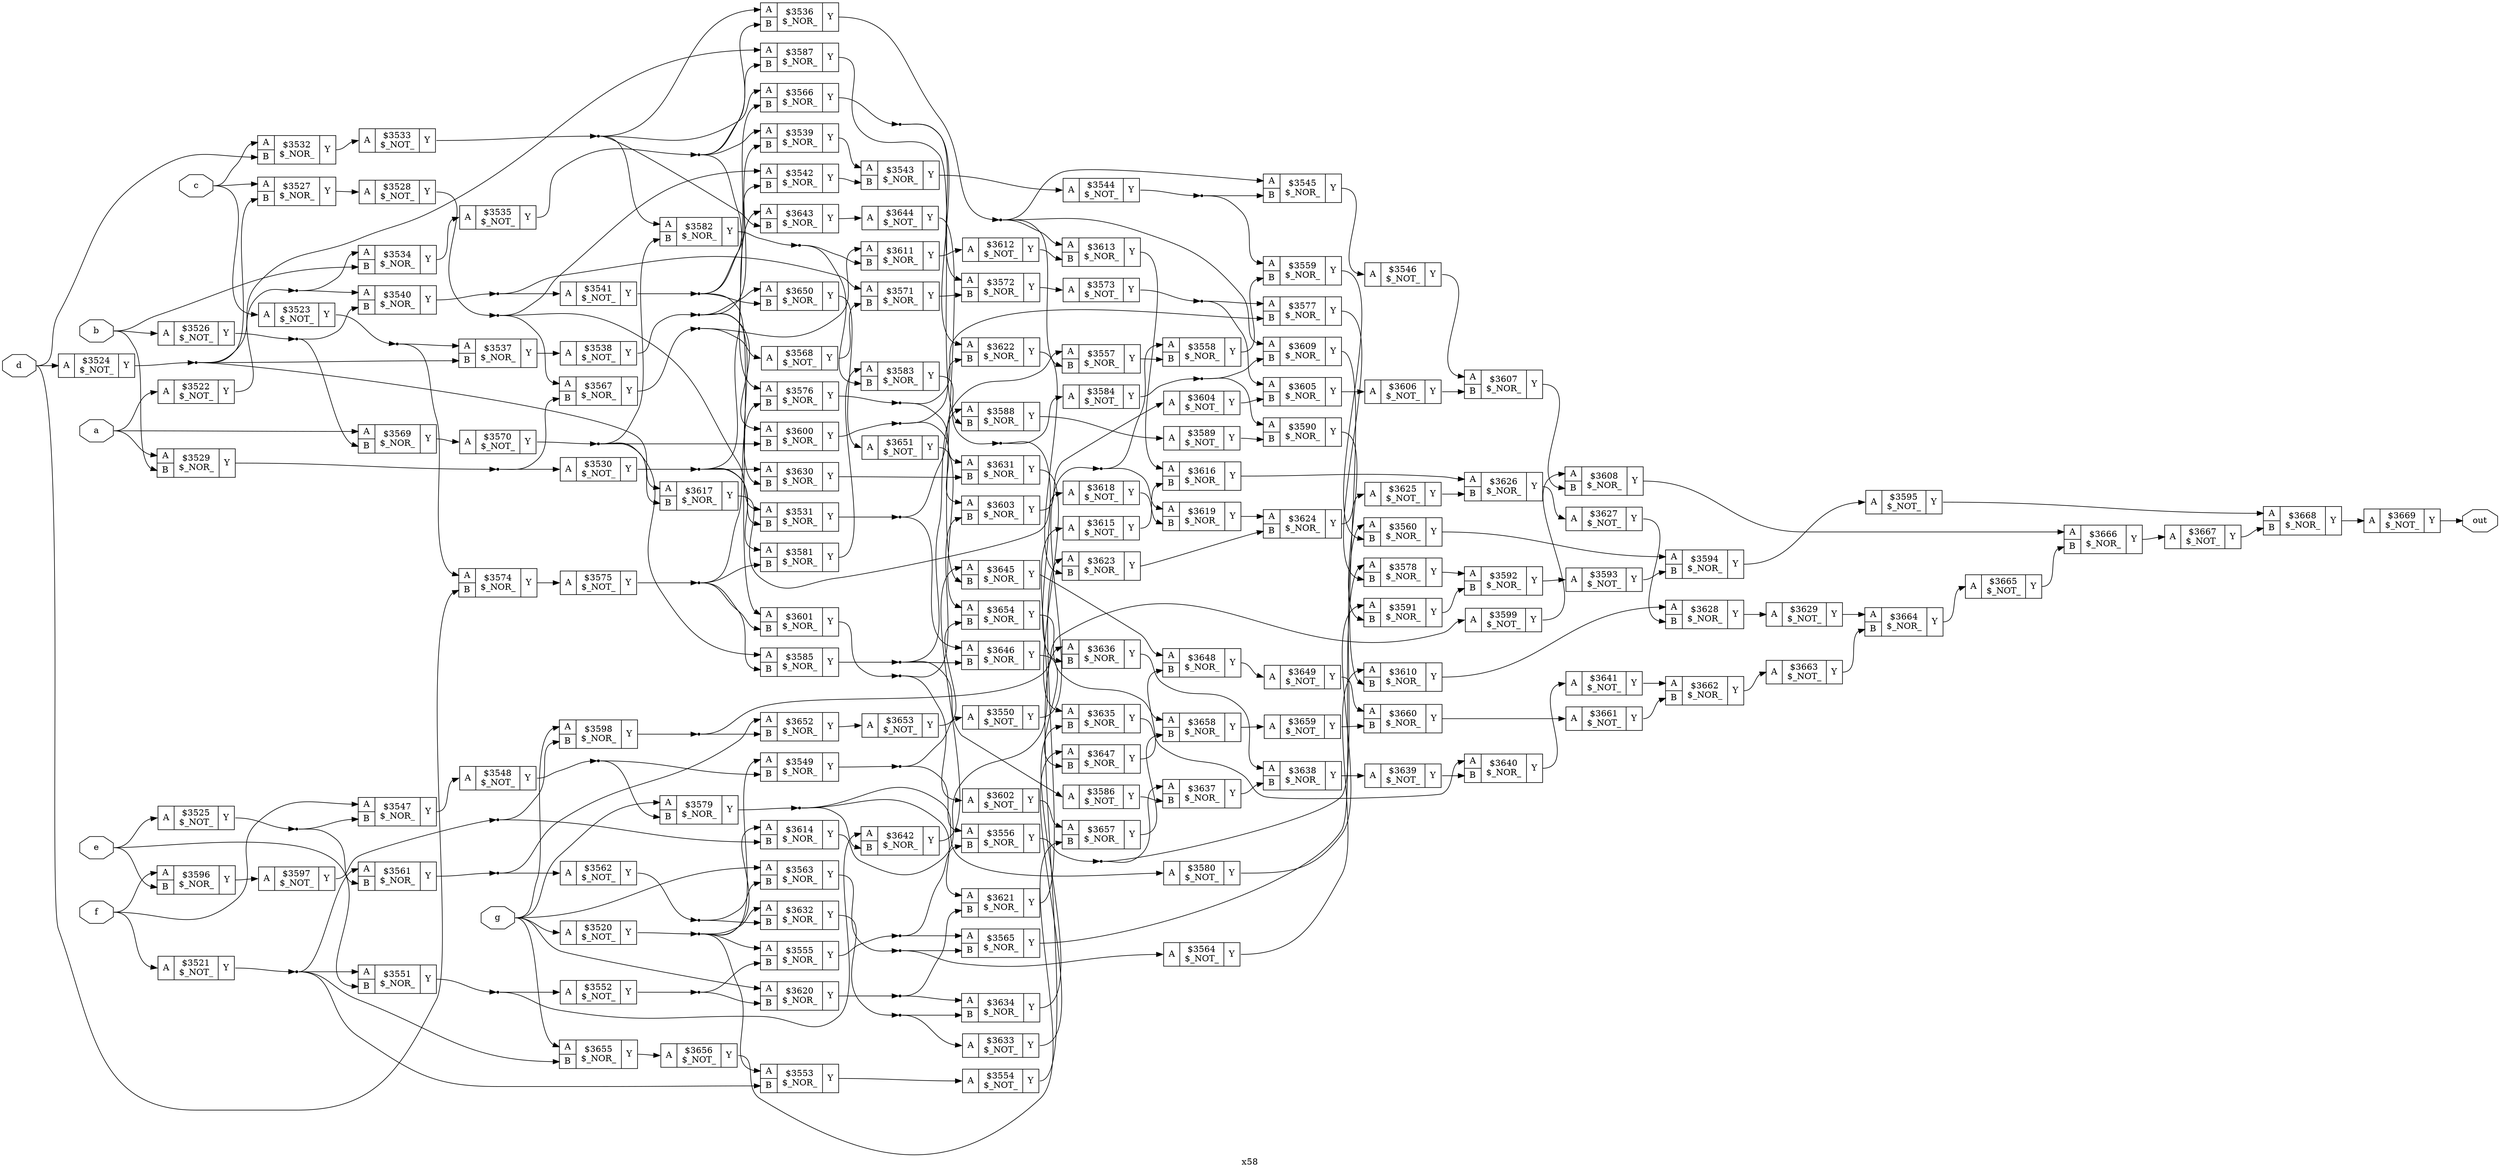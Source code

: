 digraph "x58" {
label="x58";
rankdir="LR";
remincross=true;
n150 [ shape=octagon, label="a", color="black", fontcolor="black" ];
n151 [ shape=octagon, label="b", color="black", fontcolor="black" ];
n152 [ shape=octagon, label="c", color="black", fontcolor="black" ];
n153 [ shape=octagon, label="d", color="black", fontcolor="black" ];
n154 [ shape=octagon, label="e", color="black", fontcolor="black" ];
n155 [ shape=octagon, label="f", color="black", fontcolor="black" ];
n156 [ shape=octagon, label="g", color="black", fontcolor="black" ];
n157 [ shape=octagon, label="out", color="black", fontcolor="black" ];
c160 [ shape=record, label="{{<p158> A}|$3520\n$_NOT_|{<p159> Y}}" ];
c161 [ shape=record, label="{{<p158> A}|$3521\n$_NOT_|{<p159> Y}}" ];
c162 [ shape=record, label="{{<p158> A}|$3522\n$_NOT_|{<p159> Y}}" ];
c163 [ shape=record, label="{{<p158> A}|$3523\n$_NOT_|{<p159> Y}}" ];
c164 [ shape=record, label="{{<p158> A}|$3524\n$_NOT_|{<p159> Y}}" ];
c165 [ shape=record, label="{{<p158> A}|$3525\n$_NOT_|{<p159> Y}}" ];
c166 [ shape=record, label="{{<p158> A}|$3526\n$_NOT_|{<p159> Y}}" ];
c168 [ shape=record, label="{{<p158> A|<p167> B}|$3527\n$_NOR_|{<p159> Y}}" ];
c169 [ shape=record, label="{{<p158> A}|$3528\n$_NOT_|{<p159> Y}}" ];
c170 [ shape=record, label="{{<p158> A|<p167> B}|$3529\n$_NOR_|{<p159> Y}}" ];
c171 [ shape=record, label="{{<p158> A}|$3530\n$_NOT_|{<p159> Y}}" ];
c172 [ shape=record, label="{{<p158> A|<p167> B}|$3531\n$_NOR_|{<p159> Y}}" ];
c173 [ shape=record, label="{{<p158> A|<p167> B}|$3532\n$_NOR_|{<p159> Y}}" ];
c174 [ shape=record, label="{{<p158> A}|$3533\n$_NOT_|{<p159> Y}}" ];
c175 [ shape=record, label="{{<p158> A|<p167> B}|$3534\n$_NOR_|{<p159> Y}}" ];
c176 [ shape=record, label="{{<p158> A}|$3535\n$_NOT_|{<p159> Y}}" ];
c177 [ shape=record, label="{{<p158> A|<p167> B}|$3536\n$_NOR_|{<p159> Y}}" ];
c178 [ shape=record, label="{{<p158> A|<p167> B}|$3537\n$_NOR_|{<p159> Y}}" ];
c179 [ shape=record, label="{{<p158> A}|$3538\n$_NOT_|{<p159> Y}}" ];
c180 [ shape=record, label="{{<p158> A|<p167> B}|$3539\n$_NOR_|{<p159> Y}}" ];
c181 [ shape=record, label="{{<p158> A|<p167> B}|$3540\n$_NOR_|{<p159> Y}}" ];
c182 [ shape=record, label="{{<p158> A}|$3541\n$_NOT_|{<p159> Y}}" ];
c183 [ shape=record, label="{{<p158> A|<p167> B}|$3542\n$_NOR_|{<p159> Y}}" ];
c184 [ shape=record, label="{{<p158> A|<p167> B}|$3543\n$_NOR_|{<p159> Y}}" ];
c185 [ shape=record, label="{{<p158> A}|$3544\n$_NOT_|{<p159> Y}}" ];
c186 [ shape=record, label="{{<p158> A|<p167> B}|$3545\n$_NOR_|{<p159> Y}}" ];
c187 [ shape=record, label="{{<p158> A}|$3546\n$_NOT_|{<p159> Y}}" ];
c188 [ shape=record, label="{{<p158> A|<p167> B}|$3547\n$_NOR_|{<p159> Y}}" ];
c189 [ shape=record, label="{{<p158> A}|$3548\n$_NOT_|{<p159> Y}}" ];
c190 [ shape=record, label="{{<p158> A|<p167> B}|$3549\n$_NOR_|{<p159> Y}}" ];
c191 [ shape=record, label="{{<p158> A}|$3550\n$_NOT_|{<p159> Y}}" ];
c192 [ shape=record, label="{{<p158> A|<p167> B}|$3551\n$_NOR_|{<p159> Y}}" ];
c193 [ shape=record, label="{{<p158> A}|$3552\n$_NOT_|{<p159> Y}}" ];
c194 [ shape=record, label="{{<p158> A|<p167> B}|$3553\n$_NOR_|{<p159> Y}}" ];
c195 [ shape=record, label="{{<p158> A}|$3554\n$_NOT_|{<p159> Y}}" ];
c196 [ shape=record, label="{{<p158> A|<p167> B}|$3555\n$_NOR_|{<p159> Y}}" ];
c197 [ shape=record, label="{{<p158> A|<p167> B}|$3556\n$_NOR_|{<p159> Y}}" ];
c198 [ shape=record, label="{{<p158> A|<p167> B}|$3557\n$_NOR_|{<p159> Y}}" ];
c199 [ shape=record, label="{{<p158> A|<p167> B}|$3558\n$_NOR_|{<p159> Y}}" ];
c200 [ shape=record, label="{{<p158> A|<p167> B}|$3559\n$_NOR_|{<p159> Y}}" ];
c201 [ shape=record, label="{{<p158> A|<p167> B}|$3560\n$_NOR_|{<p159> Y}}" ];
c202 [ shape=record, label="{{<p158> A|<p167> B}|$3561\n$_NOR_|{<p159> Y}}" ];
c203 [ shape=record, label="{{<p158> A}|$3562\n$_NOT_|{<p159> Y}}" ];
c204 [ shape=record, label="{{<p158> A|<p167> B}|$3563\n$_NOR_|{<p159> Y}}" ];
c205 [ shape=record, label="{{<p158> A}|$3564\n$_NOT_|{<p159> Y}}" ];
c206 [ shape=record, label="{{<p158> A|<p167> B}|$3565\n$_NOR_|{<p159> Y}}" ];
c207 [ shape=record, label="{{<p158> A|<p167> B}|$3566\n$_NOR_|{<p159> Y}}" ];
c208 [ shape=record, label="{{<p158> A|<p167> B}|$3567\n$_NOR_|{<p159> Y}}" ];
c209 [ shape=record, label="{{<p158> A}|$3568\n$_NOT_|{<p159> Y}}" ];
c210 [ shape=record, label="{{<p158> A|<p167> B}|$3569\n$_NOR_|{<p159> Y}}" ];
c211 [ shape=record, label="{{<p158> A}|$3570\n$_NOT_|{<p159> Y}}" ];
c212 [ shape=record, label="{{<p158> A|<p167> B}|$3571\n$_NOR_|{<p159> Y}}" ];
c213 [ shape=record, label="{{<p158> A|<p167> B}|$3572\n$_NOR_|{<p159> Y}}" ];
c214 [ shape=record, label="{{<p158> A}|$3573\n$_NOT_|{<p159> Y}}" ];
c215 [ shape=record, label="{{<p158> A|<p167> B}|$3574\n$_NOR_|{<p159> Y}}" ];
c216 [ shape=record, label="{{<p158> A}|$3575\n$_NOT_|{<p159> Y}}" ];
c217 [ shape=record, label="{{<p158> A|<p167> B}|$3576\n$_NOR_|{<p159> Y}}" ];
c218 [ shape=record, label="{{<p158> A|<p167> B}|$3577\n$_NOR_|{<p159> Y}}" ];
c219 [ shape=record, label="{{<p158> A|<p167> B}|$3578\n$_NOR_|{<p159> Y}}" ];
c220 [ shape=record, label="{{<p158> A|<p167> B}|$3579\n$_NOR_|{<p159> Y}}" ];
c221 [ shape=record, label="{{<p158> A}|$3580\n$_NOT_|{<p159> Y}}" ];
c222 [ shape=record, label="{{<p158> A|<p167> B}|$3581\n$_NOR_|{<p159> Y}}" ];
c223 [ shape=record, label="{{<p158> A|<p167> B}|$3582\n$_NOR_|{<p159> Y}}" ];
c224 [ shape=record, label="{{<p158> A|<p167> B}|$3583\n$_NOR_|{<p159> Y}}" ];
c225 [ shape=record, label="{{<p158> A}|$3584\n$_NOT_|{<p159> Y}}" ];
c226 [ shape=record, label="{{<p158> A|<p167> B}|$3585\n$_NOR_|{<p159> Y}}" ];
c227 [ shape=record, label="{{<p158> A}|$3586\n$_NOT_|{<p159> Y}}" ];
c228 [ shape=record, label="{{<p158> A|<p167> B}|$3587\n$_NOR_|{<p159> Y}}" ];
c229 [ shape=record, label="{{<p158> A|<p167> B}|$3588\n$_NOR_|{<p159> Y}}" ];
c230 [ shape=record, label="{{<p158> A}|$3589\n$_NOT_|{<p159> Y}}" ];
c231 [ shape=record, label="{{<p158> A|<p167> B}|$3590\n$_NOR_|{<p159> Y}}" ];
c232 [ shape=record, label="{{<p158> A|<p167> B}|$3591\n$_NOR_|{<p159> Y}}" ];
c233 [ shape=record, label="{{<p158> A|<p167> B}|$3592\n$_NOR_|{<p159> Y}}" ];
c234 [ shape=record, label="{{<p158> A}|$3593\n$_NOT_|{<p159> Y}}" ];
c235 [ shape=record, label="{{<p158> A|<p167> B}|$3594\n$_NOR_|{<p159> Y}}" ];
c236 [ shape=record, label="{{<p158> A}|$3595\n$_NOT_|{<p159> Y}}" ];
c237 [ shape=record, label="{{<p158> A|<p167> B}|$3596\n$_NOR_|{<p159> Y}}" ];
c238 [ shape=record, label="{{<p158> A}|$3597\n$_NOT_|{<p159> Y}}" ];
c239 [ shape=record, label="{{<p158> A|<p167> B}|$3598\n$_NOR_|{<p159> Y}}" ];
c240 [ shape=record, label="{{<p158> A}|$3599\n$_NOT_|{<p159> Y}}" ];
c241 [ shape=record, label="{{<p158> A|<p167> B}|$3600\n$_NOR_|{<p159> Y}}" ];
c242 [ shape=record, label="{{<p158> A|<p167> B}|$3601\n$_NOR_|{<p159> Y}}" ];
c243 [ shape=record, label="{{<p158> A}|$3602\n$_NOT_|{<p159> Y}}" ];
c244 [ shape=record, label="{{<p158> A|<p167> B}|$3603\n$_NOR_|{<p159> Y}}" ];
c245 [ shape=record, label="{{<p158> A}|$3604\n$_NOT_|{<p159> Y}}" ];
c246 [ shape=record, label="{{<p158> A|<p167> B}|$3605\n$_NOR_|{<p159> Y}}" ];
c247 [ shape=record, label="{{<p158> A}|$3606\n$_NOT_|{<p159> Y}}" ];
c248 [ shape=record, label="{{<p158> A|<p167> B}|$3607\n$_NOR_|{<p159> Y}}" ];
c249 [ shape=record, label="{{<p158> A|<p167> B}|$3608\n$_NOR_|{<p159> Y}}" ];
c250 [ shape=record, label="{{<p158> A|<p167> B}|$3609\n$_NOR_|{<p159> Y}}" ];
c251 [ shape=record, label="{{<p158> A|<p167> B}|$3610\n$_NOR_|{<p159> Y}}" ];
c252 [ shape=record, label="{{<p158> A|<p167> B}|$3611\n$_NOR_|{<p159> Y}}" ];
c253 [ shape=record, label="{{<p158> A}|$3612\n$_NOT_|{<p159> Y}}" ];
c254 [ shape=record, label="{{<p158> A|<p167> B}|$3613\n$_NOR_|{<p159> Y}}" ];
c255 [ shape=record, label="{{<p158> A|<p167> B}|$3614\n$_NOR_|{<p159> Y}}" ];
c256 [ shape=record, label="{{<p158> A}|$3615\n$_NOT_|{<p159> Y}}" ];
c257 [ shape=record, label="{{<p158> A|<p167> B}|$3616\n$_NOR_|{<p159> Y}}" ];
c258 [ shape=record, label="{{<p158> A|<p167> B}|$3617\n$_NOR_|{<p159> Y}}" ];
c259 [ shape=record, label="{{<p158> A}|$3618\n$_NOT_|{<p159> Y}}" ];
c260 [ shape=record, label="{{<p158> A|<p167> B}|$3619\n$_NOR_|{<p159> Y}}" ];
c261 [ shape=record, label="{{<p158> A|<p167> B}|$3620\n$_NOR_|{<p159> Y}}" ];
c262 [ shape=record, label="{{<p158> A|<p167> B}|$3621\n$_NOR_|{<p159> Y}}" ];
c263 [ shape=record, label="{{<p158> A|<p167> B}|$3622\n$_NOR_|{<p159> Y}}" ];
c264 [ shape=record, label="{{<p158> A|<p167> B}|$3623\n$_NOR_|{<p159> Y}}" ];
c265 [ shape=record, label="{{<p158> A|<p167> B}|$3624\n$_NOR_|{<p159> Y}}" ];
c266 [ shape=record, label="{{<p158> A}|$3625\n$_NOT_|{<p159> Y}}" ];
c267 [ shape=record, label="{{<p158> A|<p167> B}|$3626\n$_NOR_|{<p159> Y}}" ];
c268 [ shape=record, label="{{<p158> A}|$3627\n$_NOT_|{<p159> Y}}" ];
c269 [ shape=record, label="{{<p158> A|<p167> B}|$3628\n$_NOR_|{<p159> Y}}" ];
c270 [ shape=record, label="{{<p158> A}|$3629\n$_NOT_|{<p159> Y}}" ];
c271 [ shape=record, label="{{<p158> A|<p167> B}|$3630\n$_NOR_|{<p159> Y}}" ];
c272 [ shape=record, label="{{<p158> A|<p167> B}|$3631\n$_NOR_|{<p159> Y}}" ];
c273 [ shape=record, label="{{<p158> A|<p167> B}|$3632\n$_NOR_|{<p159> Y}}" ];
c274 [ shape=record, label="{{<p158> A}|$3633\n$_NOT_|{<p159> Y}}" ];
c275 [ shape=record, label="{{<p158> A|<p167> B}|$3634\n$_NOR_|{<p159> Y}}" ];
c276 [ shape=record, label="{{<p158> A|<p167> B}|$3635\n$_NOR_|{<p159> Y}}" ];
c277 [ shape=record, label="{{<p158> A|<p167> B}|$3636\n$_NOR_|{<p159> Y}}" ];
c278 [ shape=record, label="{{<p158> A|<p167> B}|$3637\n$_NOR_|{<p159> Y}}" ];
c279 [ shape=record, label="{{<p158> A|<p167> B}|$3638\n$_NOR_|{<p159> Y}}" ];
c280 [ shape=record, label="{{<p158> A}|$3639\n$_NOT_|{<p159> Y}}" ];
c281 [ shape=record, label="{{<p158> A|<p167> B}|$3640\n$_NOR_|{<p159> Y}}" ];
c282 [ shape=record, label="{{<p158> A}|$3641\n$_NOT_|{<p159> Y}}" ];
c283 [ shape=record, label="{{<p158> A|<p167> B}|$3642\n$_NOR_|{<p159> Y}}" ];
c284 [ shape=record, label="{{<p158> A|<p167> B}|$3643\n$_NOR_|{<p159> Y}}" ];
c285 [ shape=record, label="{{<p158> A}|$3644\n$_NOT_|{<p159> Y}}" ];
c286 [ shape=record, label="{{<p158> A|<p167> B}|$3645\n$_NOR_|{<p159> Y}}" ];
c287 [ shape=record, label="{{<p158> A|<p167> B}|$3646\n$_NOR_|{<p159> Y}}" ];
c288 [ shape=record, label="{{<p158> A|<p167> B}|$3647\n$_NOR_|{<p159> Y}}" ];
c289 [ shape=record, label="{{<p158> A|<p167> B}|$3648\n$_NOR_|{<p159> Y}}" ];
c290 [ shape=record, label="{{<p158> A}|$3649\n$_NOT_|{<p159> Y}}" ];
c291 [ shape=record, label="{{<p158> A|<p167> B}|$3650\n$_NOR_|{<p159> Y}}" ];
c292 [ shape=record, label="{{<p158> A}|$3651\n$_NOT_|{<p159> Y}}" ];
c293 [ shape=record, label="{{<p158> A|<p167> B}|$3652\n$_NOR_|{<p159> Y}}" ];
c294 [ shape=record, label="{{<p158> A}|$3653\n$_NOT_|{<p159> Y}}" ];
c295 [ shape=record, label="{{<p158> A|<p167> B}|$3654\n$_NOR_|{<p159> Y}}" ];
c296 [ shape=record, label="{{<p158> A|<p167> B}|$3655\n$_NOR_|{<p159> Y}}" ];
c297 [ shape=record, label="{{<p158> A}|$3656\n$_NOT_|{<p159> Y}}" ];
c298 [ shape=record, label="{{<p158> A|<p167> B}|$3657\n$_NOR_|{<p159> Y}}" ];
c299 [ shape=record, label="{{<p158> A|<p167> B}|$3658\n$_NOR_|{<p159> Y}}" ];
c300 [ shape=record, label="{{<p158> A}|$3659\n$_NOT_|{<p159> Y}}" ];
c301 [ shape=record, label="{{<p158> A|<p167> B}|$3660\n$_NOR_|{<p159> Y}}" ];
c302 [ shape=record, label="{{<p158> A}|$3661\n$_NOT_|{<p159> Y}}" ];
c303 [ shape=record, label="{{<p158> A|<p167> B}|$3662\n$_NOR_|{<p159> Y}}" ];
c304 [ shape=record, label="{{<p158> A}|$3663\n$_NOT_|{<p159> Y}}" ];
c305 [ shape=record, label="{{<p158> A|<p167> B}|$3664\n$_NOR_|{<p159> Y}}" ];
c306 [ shape=record, label="{{<p158> A}|$3665\n$_NOT_|{<p159> Y}}" ];
c307 [ shape=record, label="{{<p158> A|<p167> B}|$3666\n$_NOR_|{<p159> Y}}" ];
c308 [ shape=record, label="{{<p158> A}|$3667\n$_NOT_|{<p159> Y}}" ];
c309 [ shape=record, label="{{<p158> A|<p167> B}|$3668\n$_NOR_|{<p159> Y}}" ];
c310 [ shape=record, label="{{<p158> A}|$3669\n$_NOT_|{<p159> Y}}" ];
c252:p159:e -> c253:p158:w [color="black", label=""];
n10 [ shape=point ];
c261:p159:e -> n10:w [color="black", label=""];
n10:e -> c262:p167:w [color="black", label=""];
n10:e -> c275:p158:w [color="black", label=""];
n100 [ shape=point ];
c203:p159:e -> n100:w [color="black", label=""];
n100:e -> c204:p167:w [color="black", label=""];
n100:e -> c273:p167:w [color="black", label=""];
n101 [ shape=point ];
c204:p159:e -> n101:w [color="black", label=""];
n101:e -> c205:p158:w [color="black", label=""];
n101:e -> c206:p167:w [color="black", label=""];
c205:p159:e -> c251:p158:w [color="black", label=""];
c206:p159:e -> c219:p158:w [color="black", label=""];
n104 [ shape=point ];
c207:p159:e -> n104:w [color="black", label=""];
n104:e -> c213:p158:w [color="black", label=""];
n104:e -> c263:p158:w [color="black", label=""];
n105 [ shape=point ];
c208:p159:e -> n105:w [color="black", label=""];
n105:e -> c209:p158:w [color="black", label=""];
n105:e -> c252:p158:w [color="black", label=""];
c209:p159:e -> c212:p167:w [color="black", label=""];
c210:p159:e -> c211:p158:w [color="black", label=""];
n108 [ shape=point ];
c211:p159:e -> n108:w [color="black", label=""];
n108:e -> c223:p167:w [color="black", label=""];
n108:e -> c226:p158:w [color="black", label=""];
n108:e -> c241:p167:w [color="black", label=""];
n108:e -> c258:p167:w [color="black", label=""];
c212:p159:e -> c213:p167:w [color="black", label=""];
n11 [ shape=point ];
c161:p159:e -> n11:w [color="black", label=""];
n11:e -> c192:p158:w [color="black", label=""];
n11:e -> c194:p167:w [color="black", label=""];
n11:e -> c202:p158:w [color="black", label=""];
n11:e -> c296:p167:w [color="black", label=""];
c213:p159:e -> c214:p158:w [color="black", label=""];
n111 [ shape=point ];
c214:p159:e -> n111:w [color="black", label=""];
n111:e -> c218:p158:w [color="black", label=""];
n111:e -> c246:p158:w [color="black", label=""];
c215:p159:e -> c216:p158:w [color="black", label=""];
n113 [ shape=point ];
c216:p159:e -> n113:w [color="black", label=""];
n113:e -> c217:p167:w [color="black", label=""];
n113:e -> c222:p167:w [color="black", label=""];
n113:e -> c226:p167:w [color="black", label=""];
n113:e -> c242:p167:w [color="black", label=""];
n114 [ shape=point ];
c217:p159:e -> n114:w [color="black", label=""];
n114:e -> c218:p167:w [color="black", label=""];
n114:e -> c272:p158:w [color="black", label=""];
c218:p159:e -> c219:p167:w [color="black", label=""];
c219:p159:e -> c233:p158:w [color="black", label=""];
n117 [ shape=point ];
c220:p159:e -> n117:w [color="black", label=""];
n117:e -> c221:p158:w [color="black", label=""];
n117:e -> c262:p158:w [color="black", label=""];
n117:e -> c283:p167:w [color="black", label=""];
c221:p159:e -> c232:p158:w [color="black", label=""];
c222:p159:e -> c224:p158:w [color="black", label=""];
c262:p159:e -> c264:p158:w [color="black", label=""];
n120 [ shape=point ];
c223:p159:e -> n120:w [color="black", label=""];
n120:e -> c224:p167:w [color="black", label=""];
n120:e -> c252:p167:w [color="black", label=""];
n121 [ shape=point ];
c224:p159:e -> n121:w [color="black", label=""];
n121:e -> c225:p158:w [color="black", label=""];
n121:e -> c277:p167:w [color="black", label=""];
n122 [ shape=point ];
c225:p159:e -> n122:w [color="black", label=""];
n122:e -> c231:p158:w [color="black", label=""];
n122:e -> c250:p167:w [color="black", label=""];
n123 [ shape=point ];
c226:p159:e -> n123:w [color="black", label=""];
n123:e -> c227:p158:w [color="black", label=""];
n123:e -> c229:p158:w [color="black", label=""];
n123:e -> c287:p167:w [color="black", label=""];
c227:p159:e -> c278:p167:w [color="black", label=""];
c228:p159:e -> c229:p167:w [color="black", label=""];
c229:p159:e -> c230:p158:w [color="black", label=""];
c230:p159:e -> c231:p167:w [color="black", label=""];
c231:p159:e -> c232:p167:w [color="black", label=""];
c232:p159:e -> c233:p167:w [color="black", label=""];
c263:p159:e -> c264:p167:w [color="black", label=""];
c233:p159:e -> c234:p158:w [color="black", label=""];
c234:p159:e -> c235:p167:w [color="black", label=""];
c235:p159:e -> c236:p158:w [color="black", label=""];
c236:p159:e -> c309:p158:w [color="black", label=""];
c237:p159:e -> c238:p158:w [color="black", label=""];
n135 [ shape=point ];
c238:p159:e -> n135:w [color="black", label=""];
n135:e -> c239:p167:w [color="black", label=""];
n135:e -> c255:p167:w [color="black", label=""];
n136 [ shape=point ];
c239:p159:e -> n136:w [color="black", label=""];
n136:e -> c240:p158:w [color="black", label=""];
n136:e -> c293:p167:w [color="black", label=""];
c240:p159:e -> c249:p158:w [color="black", label=""];
n138 [ shape=point ];
c241:p159:e -> n138:w [color="black", label=""];
n138:e -> c244:p158:w [color="black", label=""];
n138:e -> c263:p167:w [color="black", label=""];
n139 [ shape=point ];
c242:p159:e -> n139:w [color="black", label=""];
n139:e -> c243:p158:w [color="black", label=""];
n139:e -> c244:p167:w [color="black", label=""];
c264:p159:e -> c265:p167:w [color="black", label=""];
c243:p159:e -> c298:p158:w [color="black", label=""];
c244:p159:e -> c245:p158:w [color="black", label=""];
c245:p159:e -> c246:p167:w [color="black", label=""];
c246:p159:e -> c247:p158:w [color="black", label=""];
c247:p159:e -> c248:p167:w [color="black", label=""];
c248:p159:e -> c249:p167:w [color="black", label=""];
c249:p159:e -> c307:p158:w [color="black", label=""];
c250:p159:e -> c251:p167:w [color="black", label=""];
c251:p159:e -> c269:p158:w [color="black", label=""];
n149 [ shape=point ];
c160:p159:e -> n149:w [color="black", label=""];
n149:e -> c190:p158:w [color="black", label=""];
n149:e -> c194:p158:w [color="black", label=""];
n149:e -> c196:p158:w [color="black", label=""];
n149:e -> c255:p158:w [color="black", label=""];
n149:e -> c273:p158:w [color="black", label=""];
c265:p159:e -> c266:p158:w [color="black", label=""];
n150:e -> c162:p158:w [color="black", label=""];
n150:e -> c170:p158:w [color="black", label=""];
n150:e -> c210:p158:w [color="black", label=""];
n151:e -> c166:p158:w [color="black", label=""];
n151:e -> c170:p167:w [color="black", label=""];
n151:e -> c175:p167:w [color="black", label=""];
n152:e -> c163:p158:w [color="black", label=""];
n152:e -> c168:p158:w [color="black", label=""];
n152:e -> c173:p158:w [color="black", label=""];
n153:e -> c164:p158:w [color="black", label=""];
n153:e -> c173:p167:w [color="black", label=""];
n153:e -> c215:p167:w [color="black", label=""];
n154:e -> c165:p158:w [color="black", label=""];
n154:e -> c192:p167:w [color="black", label=""];
n154:e -> c237:p167:w [color="black", label=""];
n155:e -> c161:p158:w [color="black", label=""];
n155:e -> c188:p158:w [color="black", label=""];
n155:e -> c237:p158:w [color="black", label=""];
n156:e -> c160:p158:w [color="black", label=""];
n156:e -> c204:p158:w [color="black", label=""];
n156:e -> c220:p158:w [color="black", label=""];
n156:e -> c239:p158:w [color="black", label=""];
n156:e -> c261:p158:w [color="black", label=""];
n156:e -> c296:p158:w [color="black", label=""];
c310:p159:e -> n157:w [color="black", label=""];
c266:p159:e -> c267:p167:w [color="black", label=""];
c267:p159:e -> c268:p158:w [color="black", label=""];
c268:p159:e -> c269:p167:w [color="black", label=""];
c269:p159:e -> c270:p158:w [color="black", label=""];
c253:p159:e -> c254:p167:w [color="black", label=""];
c270:p159:e -> c305:p158:w [color="black", label=""];
c271:p159:e -> c272:p167:w [color="black", label=""];
n22 [ shape=point ];
c162:p159:e -> n22:w [color="black", label=""];
n22:e -> c175:p158:w [color="black", label=""];
n22:e -> c181:p158:w [color="black", label=""];
c272:p159:e -> c276:p158:w [color="black", label=""];
n24 [ shape=point ];
c273:p159:e -> n24:w [color="black", label=""];
n24:e -> c274:p158:w [color="black", label=""];
n24:e -> c275:p167:w [color="black", label=""];
c274:p159:e -> c288:p158:w [color="black", label=""];
c275:p159:e -> c276:p167:w [color="black", label=""];
c276:p159:e -> c281:p158:w [color="black", label=""];
c277:p159:e -> c279:p158:w [color="black", label=""];
c278:p159:e -> c279:p167:w [color="black", label=""];
c254:p159:e -> c257:p158:w [color="black", label=""];
c279:p159:e -> c280:p158:w [color="black", label=""];
c280:p159:e -> c281:p167:w [color="black", label=""];
c281:p159:e -> c282:p158:w [color="black", label=""];
n33 [ shape=point ];
c163:p159:e -> n33:w [color="black", label=""];
n33:e -> c178:p158:w [color="black", label=""];
n33:e -> c215:p158:w [color="black", label=""];
c282:p159:e -> c303:p158:w [color="black", label=""];
c283:p159:e -> c286:p158:w [color="black", label=""];
c284:p159:e -> c285:p158:w [color="black", label=""];
c285:p159:e -> c286:p167:w [color="black", label=""];
c286:p159:e -> c289:p158:w [color="black", label=""];
c287:p159:e -> c288:p167:w [color="black", label=""];
c255:p159:e -> c256:p158:w [color="black", label=""];
c288:p159:e -> c289:p167:w [color="black", label=""];
c289:p159:e -> c290:p158:w [color="black", label=""];
c290:p159:e -> c301:p158:w [color="black", label=""];
c291:p159:e -> c292:p158:w [color="black", label=""];
n44 [ shape=point ];
c164:p159:e -> n44:w [color="black", label=""];
n44:e -> c168:p167:w [color="black", label=""];
n44:e -> c178:p167:w [color="black", label=""];
n44:e -> c228:p158:w [color="black", label=""];
n44:e -> c258:p158:w [color="black", label=""];
c292:p159:e -> c295:p158:w [color="black", label=""];
c293:p159:e -> c294:p158:w [color="black", label=""];
c294:p159:e -> c295:p167:w [color="black", label=""];
c295:p159:e -> c299:p158:w [color="black", label=""];
c296:p159:e -> c297:p158:w [color="black", label=""];
c256:p159:e -> c257:p167:w [color="black", label=""];
c297:p159:e -> c298:p167:w [color="black", label=""];
c298:p159:e -> c299:p167:w [color="black", label=""];
c299:p159:e -> c300:p158:w [color="black", label=""];
c300:p159:e -> c301:p167:w [color="black", label=""];
c301:p159:e -> c302:p158:w [color="black", label=""];
n55 [ shape=point ];
c165:p159:e -> n55:w [color="black", label=""];
n55:e -> c188:p167:w [color="black", label=""];
n55:e -> c202:p167:w [color="black", label=""];
c302:p159:e -> c303:p167:w [color="black", label=""];
c303:p159:e -> c304:p158:w [color="black", label=""];
c304:p159:e -> c305:p167:w [color="black", label=""];
c305:p159:e -> c306:p158:w [color="black", label=""];
c257:p159:e -> c267:p158:w [color="black", label=""];
c306:p159:e -> c307:p167:w [color="black", label=""];
c307:p159:e -> c308:p158:w [color="black", label=""];
c308:p159:e -> c309:p167:w [color="black", label=""];
c309:p159:e -> c310:p158:w [color="black", label=""];
n64 [ shape=point ];
c166:p159:e -> n64:w [color="black", label=""];
n64:e -> c181:p167:w [color="black", label=""];
n64:e -> c210:p167:w [color="black", label=""];
c168:p159:e -> c169:p158:w [color="black", label=""];
n66 [ shape=point ];
c169:p159:e -> n66:w [color="black", label=""];
n66:e -> c172:p158:w [color="black", label=""];
n66:e -> c183:p158:w [color="black", label=""];
n66:e -> c208:p158:w [color="black", label=""];
n67 [ shape=point ];
c170:p159:e -> n67:w [color="black", label=""];
n67:e -> c171:p158:w [color="black", label=""];
n67:e -> c208:p167:w [color="black", label=""];
n68 [ shape=point ];
c171:p159:e -> n68:w [color="black", label=""];
n68:e -> c172:p167:w [color="black", label=""];
n68:e -> c222:p158:w [color="black", label=""];
n68:e -> c271:p158:w [color="black", label=""];
n68:e -> c284:p158:w [color="black", label=""];
n69 [ shape=point ];
c172:p159:e -> n69:w [color="black", label=""];
n69:e -> c198:p158:w [color="black", label=""];
n69:e -> c287:p158:w [color="black", label=""];
c258:p159:e -> c259:p158:w [color="black", label=""];
c173:p159:e -> c174:p158:w [color="black", label=""];
n71 [ shape=point ];
c174:p159:e -> n71:w [color="black", label=""];
n71:e -> c177:p158:w [color="black", label=""];
n71:e -> c207:p158:w [color="black", label=""];
n71:e -> c223:p158:w [color="black", label=""];
n71:e -> c284:p167:w [color="black", label=""];
c175:p159:e -> c176:p158:w [color="black", label=""];
n73 [ shape=point ];
c176:p159:e -> n73:w [color="black", label=""];
n73:e -> c177:p167:w [color="black", label=""];
n73:e -> c180:p158:w [color="black", label=""];
n73:e -> c217:p158:w [color="black", label=""];
n73:e -> c228:p167:w [color="black", label=""];
n74 [ shape=point ];
c177:p159:e -> n74:w [color="black", label=""];
n74:e -> c186:p158:w [color="black", label=""];
n74:e -> c198:p167:w [color="black", label=""];
n74:e -> c250:p158:w [color="black", label=""];
n74:e -> c254:p158:w [color="black", label=""];
c178:p159:e -> c179:p158:w [color="black", label=""];
n76 [ shape=point ];
c179:p159:e -> n76:w [color="black", label=""];
n76:e -> c180:p167:w [color="black", label=""];
n76:e -> c241:p158:w [color="black", label=""];
n76:e -> c271:p167:w [color="black", label=""];
n76:e -> c291:p158:w [color="black", label=""];
c180:p159:e -> c184:p158:w [color="black", label=""];
n78 [ shape=point ];
c181:p159:e -> n78:w [color="black", label=""];
n78:e -> c182:p158:w [color="black", label=""];
n78:e -> c212:p158:w [color="black", label=""];
n79 [ shape=point ];
c182:p159:e -> n79:w [color="black", label=""];
n79:e -> c183:p167:w [color="black", label=""];
n79:e -> c207:p167:w [color="black", label=""];
n79:e -> c242:p158:w [color="black", label=""];
n79:e -> c291:p167:w [color="black", label=""];
c259:p159:e -> c260:p167:w [color="black", label=""];
c183:p159:e -> c184:p167:w [color="black", label=""];
c184:p159:e -> c185:p158:w [color="black", label=""];
n82 [ shape=point ];
c185:p159:e -> n82:w [color="black", label=""];
n82:e -> c186:p167:w [color="black", label=""];
n82:e -> c200:p158:w [color="black", label=""];
c186:p159:e -> c187:p158:w [color="black", label=""];
c187:p159:e -> c248:p158:w [color="black", label=""];
c188:p159:e -> c189:p158:w [color="black", label=""];
n86 [ shape=point ];
c189:p159:e -> n86:w [color="black", label=""];
n86:e -> c190:p167:w [color="black", label=""];
n86:e -> c220:p167:w [color="black", label=""];
n87 [ shape=point ];
c190:p159:e -> n87:w [color="black", label=""];
n87:e -> c191:p158:w [color="black", label=""];
n87:e -> c197:p158:w [color="black", label=""];
n88 [ shape=point ];
c191:p159:e -> n88:w [color="black", label=""];
n88:e -> c199:p158:w [color="black", label=""];
n88:e -> c260:p158:w [color="black", label=""];
n89 [ shape=point ];
c192:p159:e -> n89:w [color="black", label=""];
n89:e -> c193:p158:w [color="black", label=""];
n89:e -> c283:p158:w [color="black", label=""];
c260:p159:e -> c265:p158:w [color="black", label=""];
n90 [ shape=point ];
c193:p159:e -> n90:w [color="black", label=""];
n90:e -> c196:p167:w [color="black", label=""];
n90:e -> c261:p167:w [color="black", label=""];
c194:p159:e -> c195:p158:w [color="black", label=""];
c195:p159:e -> c277:p158:w [color="black", label=""];
n93 [ shape=point ];
c196:p159:e -> n93:w [color="black", label=""];
n93:e -> c197:p167:w [color="black", label=""];
n93:e -> c206:p158:w [color="black", label=""];
n94 [ shape=point ];
c197:p159:e -> n94:w [color="black", label=""];
n94:e -> c201:p158:w [color="black", label=""];
n94:e -> c278:p158:w [color="black", label=""];
c198:p159:e -> c199:p167:w [color="black", label=""];
c199:p159:e -> c200:p167:w [color="black", label=""];
c200:p159:e -> c201:p167:w [color="black", label=""];
c201:p159:e -> c235:p158:w [color="black", label=""];
n99 [ shape=point ];
c202:p159:e -> n99:w [color="black", label=""];
n99:e -> c203:p158:w [color="black", label=""];
n99:e -> c293:p158:w [color="black", label=""];
}
